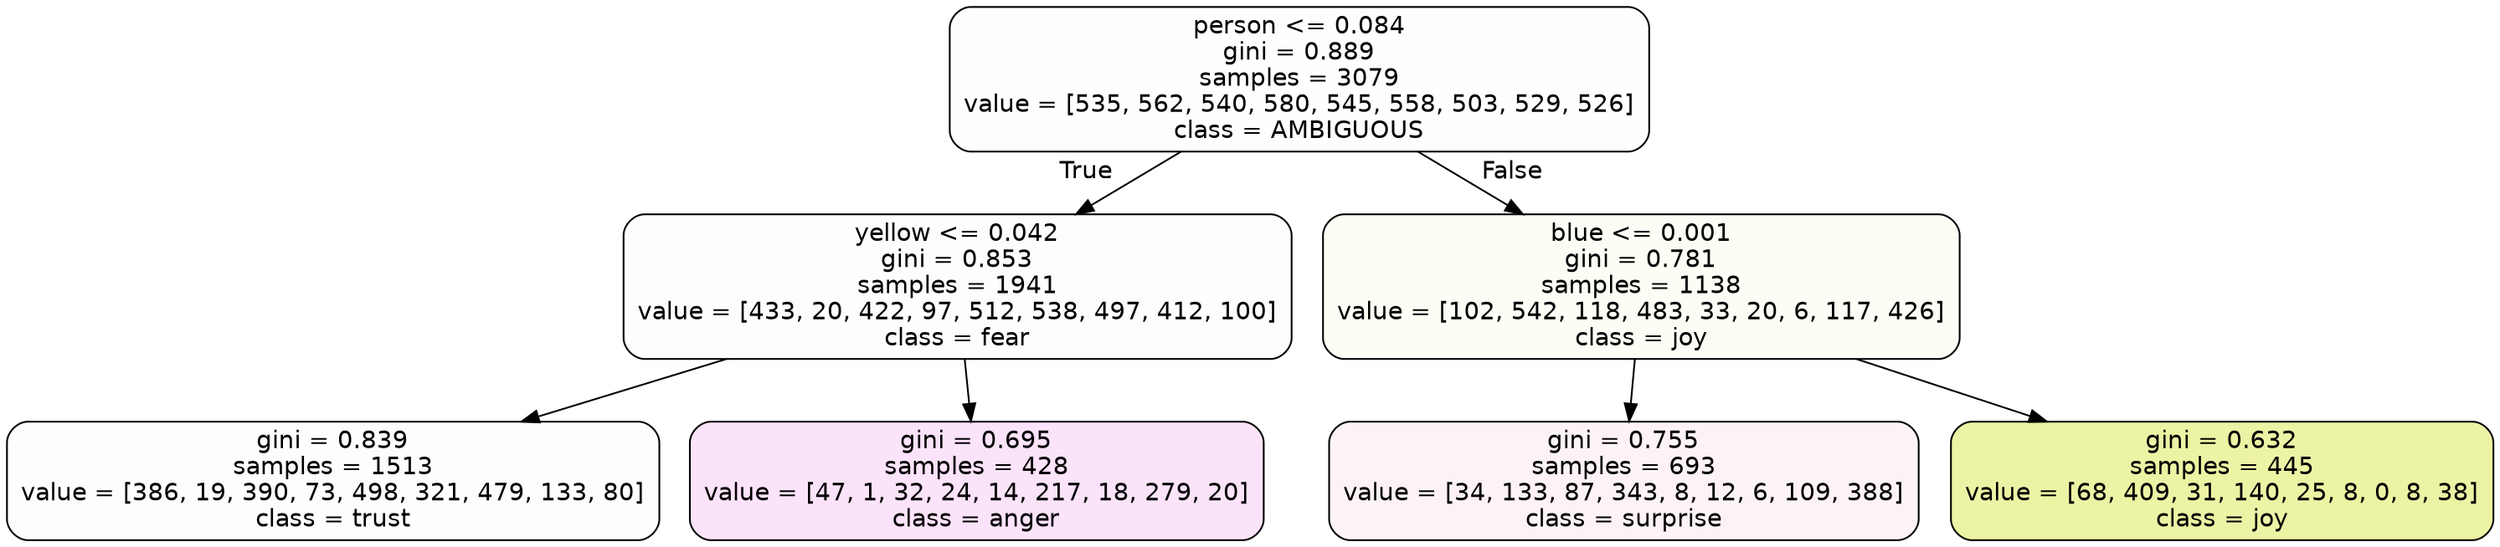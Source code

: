 digraph Tree {
node [shape=box, style="filled, rounded", color="black", fontname=helvetica] ;
edge [fontname=helvetica] ;
0 [label="person <= 0.084\ngini = 0.889\nsamples = 3079\nvalue = [535, 562, 540, 580, 545, 558, 503, 529, 526]\nclass = AMBIGUOUS", fillcolor="#39e58101"] ;
1 [label="yellow <= 0.042\ngini = 0.853\nsamples = 1941\nvalue = [433, 20, 422, 97, 512, 538, 497, 412, 100]\nclass = fear", fillcolor="#3964e503"] ;
0 -> 1 [labeldistance=2.5, labelangle=45, headlabel="True"] ;
2 [label="gini = 0.839\nsamples = 1513\nvalue = [386, 19, 390, 73, 498, 321, 479, 133, 80]\nclass = trust", fillcolor="#39d7e503"] ;
1 -> 2 ;
3 [label="gini = 0.695\nsamples = 428\nvalue = [47, 1, 32, 24, 14, 217, 18, 279, 20]\nclass = anger", fillcolor="#e539d724"] ;
1 -> 3 ;
4 [label="blue <= 0.001\ngini = 0.781\nsamples = 1138\nvalue = [102, 542, 118, 483, 33, 20, 6, 117, 426]\nclass = joy", fillcolor="#d7e5390b"] ;
0 -> 4 [labeldistance=2.5, labelangle=-45, headlabel="False"] ;
5 [label="gini = 0.755\nsamples = 693\nvalue = [34, 133, 87, 343, 8, 12, 6, 109, 388]\nclass = surprise", fillcolor="#e539640f"] ;
4 -> 5 ;
6 [label="gini = 0.632\nsamples = 445\nvalue = [68, 409, 31, 140, 25, 8, 0, 8, 38]\nclass = joy", fillcolor="#d7e53975"] ;
4 -> 6 ;
}